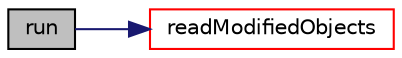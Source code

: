 digraph "run"
{
  bgcolor="transparent";
  edge [fontname="Helvetica",fontsize="10",labelfontname="Helvetica",labelfontsize="10"];
  node [fontname="Helvetica",fontsize="10",shape=record];
  rankdir="LR";
  Node18679 [label="run",height=0.2,width=0.4,color="black", fillcolor="grey75", style="filled", fontcolor="black"];
  Node18679 -> Node18680 [color="midnightblue",fontsize="10",style="solid",fontname="Helvetica"];
  Node18680 [label="readModifiedObjects",height=0.2,width=0.4,color="red",URL="$a27457.html#ad42b9316f3704237d26cd99245d49d61",tooltip="Read the objects that have been modified. "];
}
